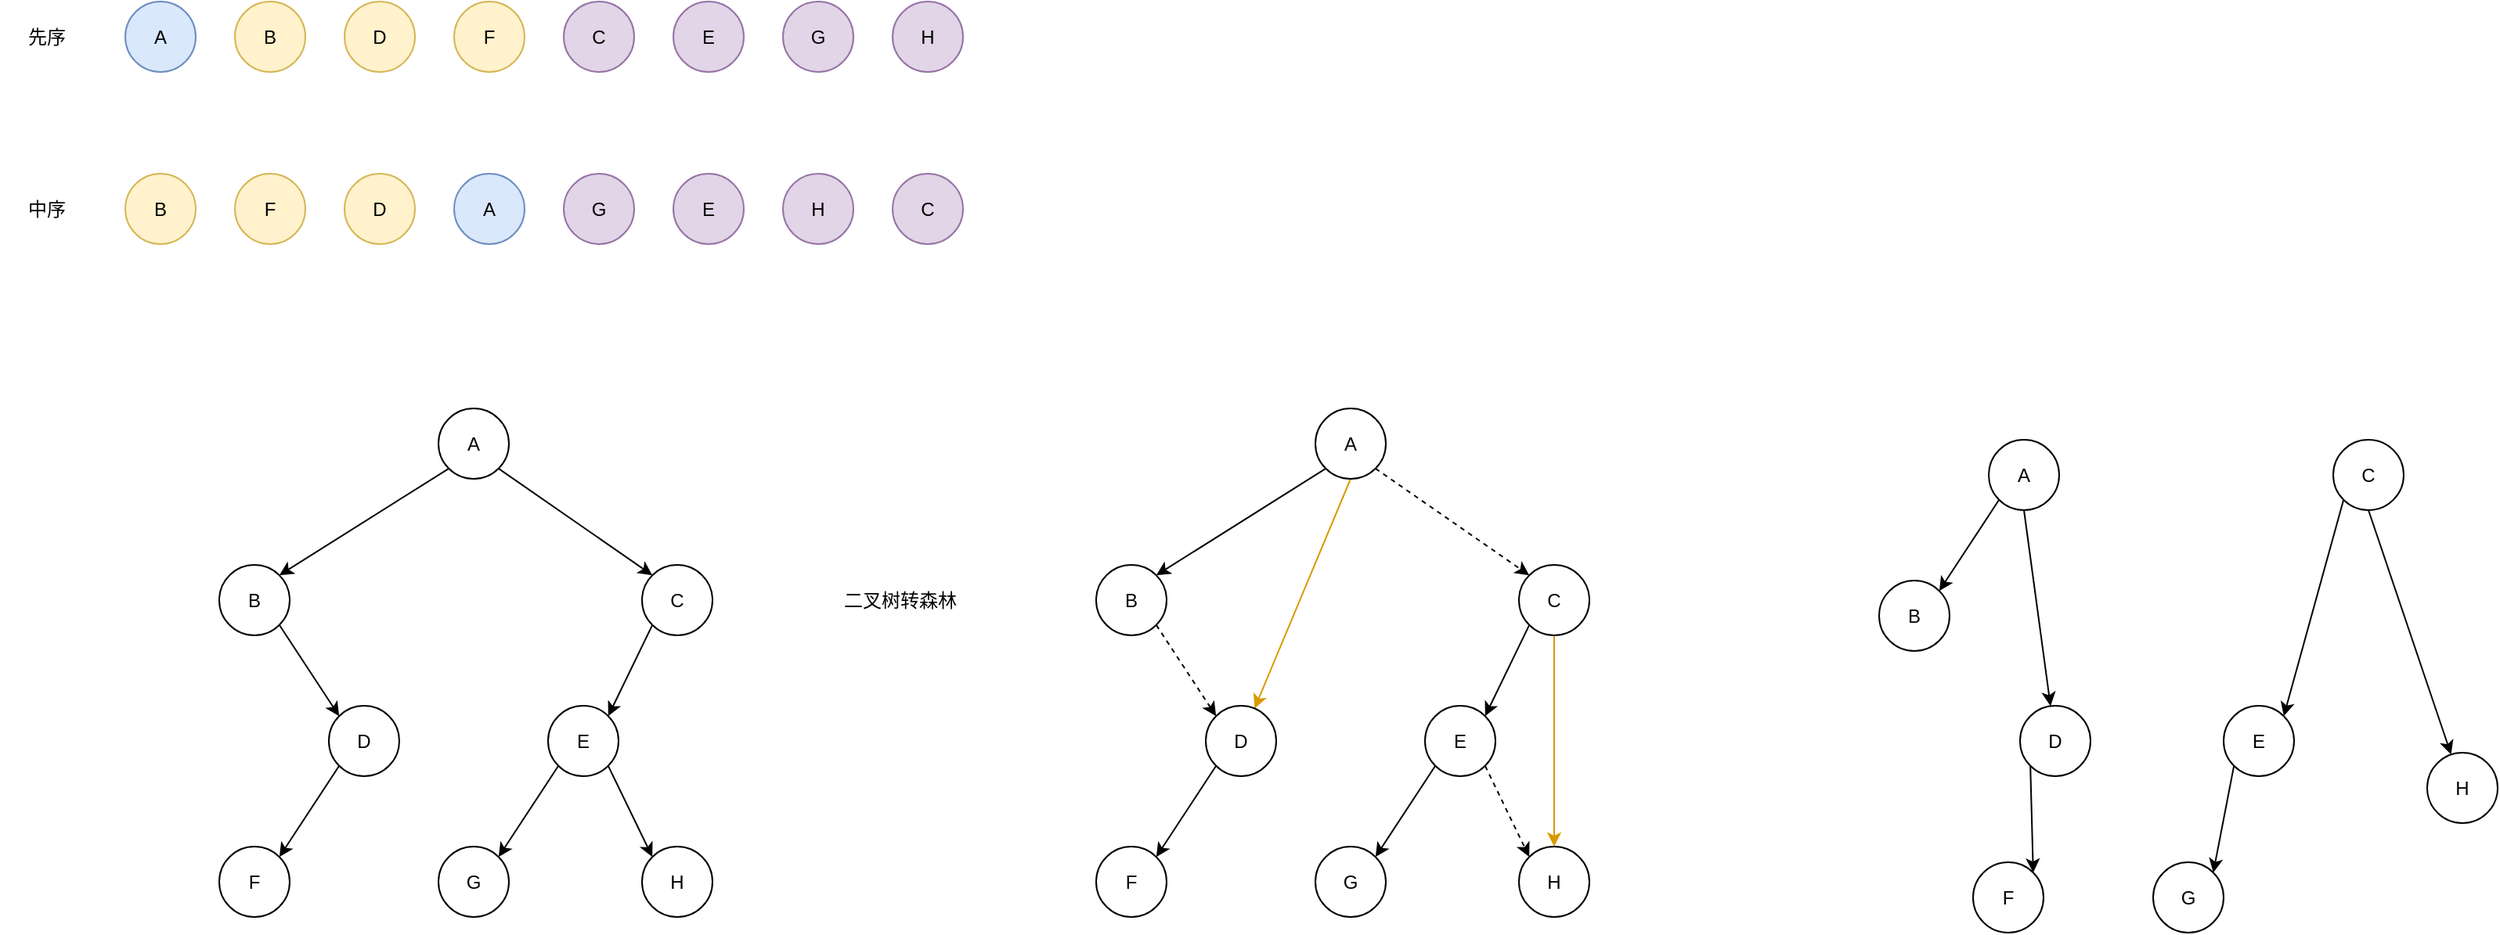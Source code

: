 <mxfile version="26.0.16">
  <diagram name="第 1 页" id="roKNp2rdfv4RKgE0evIZ">
    <mxGraphModel dx="1434" dy="769" grid="1" gridSize="10" guides="1" tooltips="1" connect="1" arrows="1" fold="1" page="1" pageScale="1" pageWidth="827" pageHeight="1169" math="0" shadow="0">
      <root>
        <mxCell id="0" />
        <mxCell id="1" parent="0" />
        <mxCell id="T_aPNNUflSpGub3-r3ST-1" value="先序" style="text;html=1;align=center;verticalAlign=middle;whiteSpace=wrap;rounded=0;" vertex="1" parent="1">
          <mxGeometry x="70" y="187.5" width="60" height="30" as="geometry" />
        </mxCell>
        <mxCell id="T_aPNNUflSpGub3-r3ST-2" value="中序" style="text;html=1;align=center;verticalAlign=middle;whiteSpace=wrap;rounded=0;" vertex="1" parent="1">
          <mxGeometry x="70" y="297.5" width="60" height="30" as="geometry" />
        </mxCell>
        <mxCell id="T_aPNNUflSpGub3-r3ST-3" value="A" style="ellipse;whiteSpace=wrap;html=1;aspect=fixed;fillColor=#dae8fc;strokeColor=#6c8ebf;" vertex="1" parent="1">
          <mxGeometry x="150" y="180" width="45" height="45" as="geometry" />
        </mxCell>
        <mxCell id="T_aPNNUflSpGub3-r3ST-4" value="B" style="ellipse;whiteSpace=wrap;html=1;aspect=fixed;fillColor=#fff2cc;strokeColor=#d6b656;" vertex="1" parent="1">
          <mxGeometry x="220" y="180" width="45" height="45" as="geometry" />
        </mxCell>
        <mxCell id="T_aPNNUflSpGub3-r3ST-5" value="D" style="ellipse;whiteSpace=wrap;html=1;aspect=fixed;fillColor=#fff2cc;strokeColor=#d6b656;" vertex="1" parent="1">
          <mxGeometry x="290" y="180" width="45" height="45" as="geometry" />
        </mxCell>
        <mxCell id="T_aPNNUflSpGub3-r3ST-6" value="F" style="ellipse;whiteSpace=wrap;html=1;aspect=fixed;fillColor=#fff2cc;strokeColor=#d6b656;" vertex="1" parent="1">
          <mxGeometry x="360" y="180" width="45" height="45" as="geometry" />
        </mxCell>
        <mxCell id="T_aPNNUflSpGub3-r3ST-7" value="C" style="ellipse;whiteSpace=wrap;html=1;aspect=fixed;fillColor=#e1d5e7;strokeColor=#9673a6;" vertex="1" parent="1">
          <mxGeometry x="430" y="180" width="45" height="45" as="geometry" />
        </mxCell>
        <mxCell id="T_aPNNUflSpGub3-r3ST-8" value="E" style="ellipse;whiteSpace=wrap;html=1;aspect=fixed;fillColor=#e1d5e7;strokeColor=#9673a6;" vertex="1" parent="1">
          <mxGeometry x="500" y="180" width="45" height="45" as="geometry" />
        </mxCell>
        <mxCell id="T_aPNNUflSpGub3-r3ST-9" value="G" style="ellipse;whiteSpace=wrap;html=1;aspect=fixed;fillColor=#e1d5e7;strokeColor=#9673a6;" vertex="1" parent="1">
          <mxGeometry x="570" y="180" width="45" height="45" as="geometry" />
        </mxCell>
        <mxCell id="T_aPNNUflSpGub3-r3ST-10" value="H" style="ellipse;whiteSpace=wrap;html=1;aspect=fixed;fillColor=#e1d5e7;strokeColor=#9673a6;" vertex="1" parent="1">
          <mxGeometry x="640" y="180" width="45" height="45" as="geometry" />
        </mxCell>
        <mxCell id="T_aPNNUflSpGub3-r3ST-11" value="B" style="ellipse;whiteSpace=wrap;html=1;aspect=fixed;fillColor=#fff2cc;strokeColor=#d6b656;" vertex="1" parent="1">
          <mxGeometry x="150" y="290" width="45" height="45" as="geometry" />
        </mxCell>
        <mxCell id="T_aPNNUflSpGub3-r3ST-12" value="F" style="ellipse;whiteSpace=wrap;html=1;aspect=fixed;fillColor=#fff2cc;strokeColor=#d6b656;" vertex="1" parent="1">
          <mxGeometry x="220" y="290" width="45" height="45" as="geometry" />
        </mxCell>
        <mxCell id="T_aPNNUflSpGub3-r3ST-13" value="D" style="ellipse;whiteSpace=wrap;html=1;aspect=fixed;fillColor=#fff2cc;strokeColor=#d6b656;" vertex="1" parent="1">
          <mxGeometry x="290" y="290" width="45" height="45" as="geometry" />
        </mxCell>
        <mxCell id="T_aPNNUflSpGub3-r3ST-14" value="A" style="ellipse;whiteSpace=wrap;html=1;aspect=fixed;fillColor=#dae8fc;strokeColor=#6c8ebf;" vertex="1" parent="1">
          <mxGeometry x="360" y="290" width="45" height="45" as="geometry" />
        </mxCell>
        <mxCell id="T_aPNNUflSpGub3-r3ST-15" value="G" style="ellipse;whiteSpace=wrap;html=1;aspect=fixed;fillColor=#e1d5e7;strokeColor=#9673a6;" vertex="1" parent="1">
          <mxGeometry x="430" y="290" width="45" height="45" as="geometry" />
        </mxCell>
        <mxCell id="T_aPNNUflSpGub3-r3ST-16" value="E" style="ellipse;whiteSpace=wrap;html=1;aspect=fixed;fillColor=#e1d5e7;strokeColor=#9673a6;" vertex="1" parent="1">
          <mxGeometry x="500" y="290" width="45" height="45" as="geometry" />
        </mxCell>
        <mxCell id="T_aPNNUflSpGub3-r3ST-17" value="H" style="ellipse;whiteSpace=wrap;html=1;aspect=fixed;fillColor=#e1d5e7;strokeColor=#9673a6;" vertex="1" parent="1">
          <mxGeometry x="570" y="290" width="45" height="45" as="geometry" />
        </mxCell>
        <mxCell id="T_aPNNUflSpGub3-r3ST-18" value="C" style="ellipse;whiteSpace=wrap;html=1;aspect=fixed;fillColor=#e1d5e7;strokeColor=#9673a6;" vertex="1" parent="1">
          <mxGeometry x="640" y="290" width="45" height="45" as="geometry" />
        </mxCell>
        <mxCell id="T_aPNNUflSpGub3-r3ST-21" style="rounded=0;orthogonalLoop=1;jettySize=auto;html=1;exitX=0;exitY=1;exitDx=0;exitDy=0;entryX=1;entryY=0;entryDx=0;entryDy=0;" edge="1" parent="1" source="T_aPNNUflSpGub3-r3ST-19" target="T_aPNNUflSpGub3-r3ST-20">
          <mxGeometry relative="1" as="geometry" />
        </mxCell>
        <mxCell id="T_aPNNUflSpGub3-r3ST-23" style="rounded=0;orthogonalLoop=1;jettySize=auto;html=1;exitX=1;exitY=1;exitDx=0;exitDy=0;entryX=0;entryY=0;entryDx=0;entryDy=0;" edge="1" parent="1" source="T_aPNNUflSpGub3-r3ST-19" target="T_aPNNUflSpGub3-r3ST-22">
          <mxGeometry relative="1" as="geometry" />
        </mxCell>
        <mxCell id="T_aPNNUflSpGub3-r3ST-19" value="A" style="ellipse;whiteSpace=wrap;html=1;aspect=fixed;" vertex="1" parent="1">
          <mxGeometry x="350" y="440" width="45" height="45" as="geometry" />
        </mxCell>
        <mxCell id="T_aPNNUflSpGub3-r3ST-25" style="rounded=0;orthogonalLoop=1;jettySize=auto;html=1;exitX=1;exitY=1;exitDx=0;exitDy=0;entryX=0;entryY=0;entryDx=0;entryDy=0;" edge="1" parent="1" source="T_aPNNUflSpGub3-r3ST-20" target="T_aPNNUflSpGub3-r3ST-24">
          <mxGeometry relative="1" as="geometry" />
        </mxCell>
        <mxCell id="T_aPNNUflSpGub3-r3ST-20" value="B" style="ellipse;whiteSpace=wrap;html=1;aspect=fixed;" vertex="1" parent="1">
          <mxGeometry x="210" y="540" width="45" height="45" as="geometry" />
        </mxCell>
        <mxCell id="T_aPNNUflSpGub3-r3ST-29" style="rounded=0;orthogonalLoop=1;jettySize=auto;html=1;exitX=0;exitY=1;exitDx=0;exitDy=0;entryX=1;entryY=0;entryDx=0;entryDy=0;" edge="1" parent="1" source="T_aPNNUflSpGub3-r3ST-22" target="T_aPNNUflSpGub3-r3ST-28">
          <mxGeometry relative="1" as="geometry" />
        </mxCell>
        <mxCell id="T_aPNNUflSpGub3-r3ST-22" value="C" style="ellipse;whiteSpace=wrap;html=1;aspect=fixed;" vertex="1" parent="1">
          <mxGeometry x="480" y="540" width="45" height="45" as="geometry" />
        </mxCell>
        <mxCell id="T_aPNNUflSpGub3-r3ST-27" style="rounded=0;orthogonalLoop=1;jettySize=auto;html=1;exitX=0;exitY=1;exitDx=0;exitDy=0;entryX=1;entryY=0;entryDx=0;entryDy=0;" edge="1" parent="1" source="T_aPNNUflSpGub3-r3ST-24" target="T_aPNNUflSpGub3-r3ST-26">
          <mxGeometry relative="1" as="geometry" />
        </mxCell>
        <mxCell id="T_aPNNUflSpGub3-r3ST-24" value="D" style="ellipse;whiteSpace=wrap;html=1;aspect=fixed;" vertex="1" parent="1">
          <mxGeometry x="280" y="630" width="45" height="45" as="geometry" />
        </mxCell>
        <mxCell id="T_aPNNUflSpGub3-r3ST-26" value="F" style="ellipse;whiteSpace=wrap;html=1;aspect=fixed;" vertex="1" parent="1">
          <mxGeometry x="210" y="720" width="45" height="45" as="geometry" />
        </mxCell>
        <mxCell id="T_aPNNUflSpGub3-r3ST-32" style="rounded=0;orthogonalLoop=1;jettySize=auto;html=1;exitX=0;exitY=1;exitDx=0;exitDy=0;entryX=1;entryY=0;entryDx=0;entryDy=0;" edge="1" parent="1" source="T_aPNNUflSpGub3-r3ST-28" target="T_aPNNUflSpGub3-r3ST-30">
          <mxGeometry relative="1" as="geometry" />
        </mxCell>
        <mxCell id="T_aPNNUflSpGub3-r3ST-33" style="rounded=0;orthogonalLoop=1;jettySize=auto;html=1;exitX=1;exitY=1;exitDx=0;exitDy=0;entryX=0;entryY=0;entryDx=0;entryDy=0;" edge="1" parent="1" source="T_aPNNUflSpGub3-r3ST-28" target="T_aPNNUflSpGub3-r3ST-31">
          <mxGeometry relative="1" as="geometry" />
        </mxCell>
        <mxCell id="T_aPNNUflSpGub3-r3ST-28" value="E" style="ellipse;whiteSpace=wrap;html=1;aspect=fixed;" vertex="1" parent="1">
          <mxGeometry x="420" y="630" width="45" height="45" as="geometry" />
        </mxCell>
        <mxCell id="T_aPNNUflSpGub3-r3ST-30" value="G" style="ellipse;whiteSpace=wrap;html=1;aspect=fixed;" vertex="1" parent="1">
          <mxGeometry x="350" y="720" width="45" height="45" as="geometry" />
        </mxCell>
        <mxCell id="T_aPNNUflSpGub3-r3ST-31" value="H" style="ellipse;whiteSpace=wrap;html=1;aspect=fixed;" vertex="1" parent="1">
          <mxGeometry x="480" y="720" width="45" height="45" as="geometry" />
        </mxCell>
        <mxCell id="T_aPNNUflSpGub3-r3ST-35" style="rounded=0;orthogonalLoop=1;jettySize=auto;html=1;exitX=0;exitY=1;exitDx=0;exitDy=0;entryX=1;entryY=0;entryDx=0;entryDy=0;" edge="1" parent="1" source="T_aPNNUflSpGub3-r3ST-37" target="T_aPNNUflSpGub3-r3ST-39">
          <mxGeometry relative="1" as="geometry" />
        </mxCell>
        <mxCell id="T_aPNNUflSpGub3-r3ST-36" style="rounded=0;orthogonalLoop=1;jettySize=auto;html=1;exitX=1;exitY=1;exitDx=0;exitDy=0;entryX=0;entryY=0;entryDx=0;entryDy=0;dashed=1;" edge="1" parent="1" source="T_aPNNUflSpGub3-r3ST-37" target="T_aPNNUflSpGub3-r3ST-41">
          <mxGeometry relative="1" as="geometry" />
        </mxCell>
        <mxCell id="T_aPNNUflSpGub3-r3ST-53" style="rounded=0;orthogonalLoop=1;jettySize=auto;html=1;exitX=0.5;exitY=1;exitDx=0;exitDy=0;fillColor=#ffe6cc;strokeColor=#d79b00;" edge="1" parent="1" source="T_aPNNUflSpGub3-r3ST-37" target="T_aPNNUflSpGub3-r3ST-43">
          <mxGeometry relative="1" as="geometry" />
        </mxCell>
        <mxCell id="T_aPNNUflSpGub3-r3ST-37" value="A" style="ellipse;whiteSpace=wrap;html=1;aspect=fixed;" vertex="1" parent="1">
          <mxGeometry x="910" y="440" width="45" height="45" as="geometry" />
        </mxCell>
        <mxCell id="T_aPNNUflSpGub3-r3ST-38" style="rounded=0;orthogonalLoop=1;jettySize=auto;html=1;exitX=1;exitY=1;exitDx=0;exitDy=0;entryX=0;entryY=0;entryDx=0;entryDy=0;dashed=1;" edge="1" parent="1" source="T_aPNNUflSpGub3-r3ST-39" target="T_aPNNUflSpGub3-r3ST-43">
          <mxGeometry relative="1" as="geometry" />
        </mxCell>
        <mxCell id="T_aPNNUflSpGub3-r3ST-39" value="B" style="ellipse;whiteSpace=wrap;html=1;aspect=fixed;" vertex="1" parent="1">
          <mxGeometry x="770" y="540" width="45" height="45" as="geometry" />
        </mxCell>
        <mxCell id="T_aPNNUflSpGub3-r3ST-40" style="rounded=0;orthogonalLoop=1;jettySize=auto;html=1;exitX=0;exitY=1;exitDx=0;exitDy=0;entryX=1;entryY=0;entryDx=0;entryDy=0;" edge="1" parent="1" source="T_aPNNUflSpGub3-r3ST-41" target="T_aPNNUflSpGub3-r3ST-47">
          <mxGeometry relative="1" as="geometry" />
        </mxCell>
        <mxCell id="T_aPNNUflSpGub3-r3ST-52" style="rounded=0;orthogonalLoop=1;jettySize=auto;html=1;exitX=0.5;exitY=1;exitDx=0;exitDy=0;fillColor=#ffe6cc;strokeColor=#d79b00;" edge="1" parent="1" source="T_aPNNUflSpGub3-r3ST-41" target="T_aPNNUflSpGub3-r3ST-49">
          <mxGeometry relative="1" as="geometry" />
        </mxCell>
        <mxCell id="T_aPNNUflSpGub3-r3ST-41" value="C" style="ellipse;whiteSpace=wrap;html=1;aspect=fixed;" vertex="1" parent="1">
          <mxGeometry x="1040" y="540" width="45" height="45" as="geometry" />
        </mxCell>
        <mxCell id="T_aPNNUflSpGub3-r3ST-42" style="rounded=0;orthogonalLoop=1;jettySize=auto;html=1;exitX=0;exitY=1;exitDx=0;exitDy=0;entryX=1;entryY=0;entryDx=0;entryDy=0;" edge="1" parent="1" source="T_aPNNUflSpGub3-r3ST-43" target="T_aPNNUflSpGub3-r3ST-44">
          <mxGeometry relative="1" as="geometry" />
        </mxCell>
        <mxCell id="T_aPNNUflSpGub3-r3ST-43" value="D" style="ellipse;whiteSpace=wrap;html=1;aspect=fixed;" vertex="1" parent="1">
          <mxGeometry x="840" y="630" width="45" height="45" as="geometry" />
        </mxCell>
        <mxCell id="T_aPNNUflSpGub3-r3ST-44" value="F" style="ellipse;whiteSpace=wrap;html=1;aspect=fixed;" vertex="1" parent="1">
          <mxGeometry x="770" y="720" width="45" height="45" as="geometry" />
        </mxCell>
        <mxCell id="T_aPNNUflSpGub3-r3ST-45" style="rounded=0;orthogonalLoop=1;jettySize=auto;html=1;exitX=0;exitY=1;exitDx=0;exitDy=0;entryX=1;entryY=0;entryDx=0;entryDy=0;" edge="1" parent="1" source="T_aPNNUflSpGub3-r3ST-47" target="T_aPNNUflSpGub3-r3ST-48">
          <mxGeometry relative="1" as="geometry" />
        </mxCell>
        <mxCell id="T_aPNNUflSpGub3-r3ST-46" style="rounded=0;orthogonalLoop=1;jettySize=auto;html=1;exitX=1;exitY=1;exitDx=0;exitDy=0;entryX=0;entryY=0;entryDx=0;entryDy=0;dashed=1;" edge="1" parent="1" source="T_aPNNUflSpGub3-r3ST-47" target="T_aPNNUflSpGub3-r3ST-49">
          <mxGeometry relative="1" as="geometry" />
        </mxCell>
        <mxCell id="T_aPNNUflSpGub3-r3ST-47" value="E" style="ellipse;whiteSpace=wrap;html=1;aspect=fixed;" vertex="1" parent="1">
          <mxGeometry x="980" y="630" width="45" height="45" as="geometry" />
        </mxCell>
        <mxCell id="T_aPNNUflSpGub3-r3ST-48" value="G" style="ellipse;whiteSpace=wrap;html=1;aspect=fixed;" vertex="1" parent="1">
          <mxGeometry x="910" y="720" width="45" height="45" as="geometry" />
        </mxCell>
        <mxCell id="T_aPNNUflSpGub3-r3ST-49" value="H" style="ellipse;whiteSpace=wrap;html=1;aspect=fixed;" vertex="1" parent="1">
          <mxGeometry x="1040" y="720" width="45" height="45" as="geometry" />
        </mxCell>
        <mxCell id="T_aPNNUflSpGub3-r3ST-54" value="二叉树转森林" style="text;html=1;align=center;verticalAlign=middle;whiteSpace=wrap;rounded=0;" vertex="1" parent="1">
          <mxGeometry x="580" y="547.5" width="130" height="30" as="geometry" />
        </mxCell>
        <mxCell id="T_aPNNUflSpGub3-r3ST-55" style="rounded=0;orthogonalLoop=1;jettySize=auto;html=1;exitX=0;exitY=1;exitDx=0;exitDy=0;entryX=1;entryY=0;entryDx=0;entryDy=0;" edge="1" parent="1" source="T_aPNNUflSpGub3-r3ST-58" target="T_aPNNUflSpGub3-r3ST-60">
          <mxGeometry relative="1" as="geometry" />
        </mxCell>
        <mxCell id="T_aPNNUflSpGub3-r3ST-57" style="rounded=0;orthogonalLoop=1;jettySize=auto;html=1;exitX=0.5;exitY=1;exitDx=0;exitDy=0;fillColor=#ffe6cc;strokeColor=#000000;" edge="1" parent="1" source="T_aPNNUflSpGub3-r3ST-58" target="T_aPNNUflSpGub3-r3ST-65">
          <mxGeometry relative="1" as="geometry" />
        </mxCell>
        <mxCell id="T_aPNNUflSpGub3-r3ST-58" value="A" style="ellipse;whiteSpace=wrap;html=1;aspect=fixed;" vertex="1" parent="1">
          <mxGeometry x="1340" y="460" width="45" height="45" as="geometry" />
        </mxCell>
        <mxCell id="T_aPNNUflSpGub3-r3ST-60" value="B" style="ellipse;whiteSpace=wrap;html=1;aspect=fixed;" vertex="1" parent="1">
          <mxGeometry x="1270" y="550" width="45" height="45" as="geometry" />
        </mxCell>
        <mxCell id="T_aPNNUflSpGub3-r3ST-61" style="rounded=0;orthogonalLoop=1;jettySize=auto;html=1;exitX=0;exitY=1;exitDx=0;exitDy=0;entryX=1;entryY=0;entryDx=0;entryDy=0;" edge="1" parent="1" source="T_aPNNUflSpGub3-r3ST-63" target="T_aPNNUflSpGub3-r3ST-69">
          <mxGeometry relative="1" as="geometry" />
        </mxCell>
        <mxCell id="T_aPNNUflSpGub3-r3ST-62" style="rounded=0;orthogonalLoop=1;jettySize=auto;html=1;exitX=0.5;exitY=1;exitDx=0;exitDy=0;fillColor=#ffe6cc;strokeColor=#050505;" edge="1" parent="1" source="T_aPNNUflSpGub3-r3ST-63" target="T_aPNNUflSpGub3-r3ST-71">
          <mxGeometry relative="1" as="geometry" />
        </mxCell>
        <mxCell id="T_aPNNUflSpGub3-r3ST-63" value="C" style="ellipse;whiteSpace=wrap;html=1;aspect=fixed;" vertex="1" parent="1">
          <mxGeometry x="1560" y="460" width="45" height="45" as="geometry" />
        </mxCell>
        <mxCell id="T_aPNNUflSpGub3-r3ST-64" style="rounded=0;orthogonalLoop=1;jettySize=auto;html=1;exitX=0;exitY=1;exitDx=0;exitDy=0;entryX=1;entryY=0;entryDx=0;entryDy=0;" edge="1" parent="1" source="T_aPNNUflSpGub3-r3ST-65" target="T_aPNNUflSpGub3-r3ST-66">
          <mxGeometry relative="1" as="geometry" />
        </mxCell>
        <mxCell id="T_aPNNUflSpGub3-r3ST-65" value="D" style="ellipse;whiteSpace=wrap;html=1;aspect=fixed;" vertex="1" parent="1">
          <mxGeometry x="1360" y="630" width="45" height="45" as="geometry" />
        </mxCell>
        <mxCell id="T_aPNNUflSpGub3-r3ST-66" value="F" style="ellipse;whiteSpace=wrap;html=1;aspect=fixed;" vertex="1" parent="1">
          <mxGeometry x="1330" y="730" width="45" height="45" as="geometry" />
        </mxCell>
        <mxCell id="T_aPNNUflSpGub3-r3ST-67" style="rounded=0;orthogonalLoop=1;jettySize=auto;html=1;exitX=0;exitY=1;exitDx=0;exitDy=0;entryX=1;entryY=0;entryDx=0;entryDy=0;" edge="1" parent="1" source="T_aPNNUflSpGub3-r3ST-69" target="T_aPNNUflSpGub3-r3ST-70">
          <mxGeometry relative="1" as="geometry" />
        </mxCell>
        <mxCell id="T_aPNNUflSpGub3-r3ST-69" value="E" style="ellipse;whiteSpace=wrap;html=1;aspect=fixed;" vertex="1" parent="1">
          <mxGeometry x="1490" y="630" width="45" height="45" as="geometry" />
        </mxCell>
        <mxCell id="T_aPNNUflSpGub3-r3ST-70" value="G" style="ellipse;whiteSpace=wrap;html=1;aspect=fixed;" vertex="1" parent="1">
          <mxGeometry x="1445" y="730" width="45" height="45" as="geometry" />
        </mxCell>
        <mxCell id="T_aPNNUflSpGub3-r3ST-71" value="H" style="ellipse;whiteSpace=wrap;html=1;aspect=fixed;" vertex="1" parent="1">
          <mxGeometry x="1620" y="660" width="45" height="45" as="geometry" />
        </mxCell>
      </root>
    </mxGraphModel>
  </diagram>
</mxfile>
